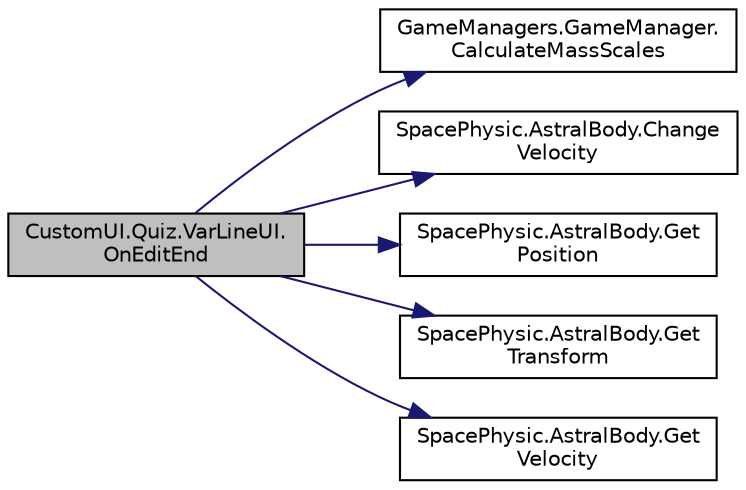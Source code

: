 digraph "CustomUI.Quiz.VarLineUI.OnEditEnd"
{
 // INTERACTIVE_SVG=YES
 // LATEX_PDF_SIZE
  edge [fontname="Helvetica",fontsize="10",labelfontname="Helvetica",labelfontsize="10"];
  node [fontname="Helvetica",fontsize="10",shape=record];
  rankdir="LR";
  Node1 [label="CustomUI.Quiz.VarLineUI.\lOnEditEnd",height=0.2,width=0.4,color="black", fillcolor="grey75", style="filled", fontcolor="black",tooltip=" "];
  Node1 -> Node2 [color="midnightblue",fontsize="10",style="solid",fontname="Helvetica"];
  Node2 [label="GameManagers.GameManager.\lCalculateMassScales",height=0.2,width=0.4,color="black", fillcolor="white", style="filled",URL="$class_game_managers_1_1_game_manager.html#ab809f66044771ece537c01978381610f",tooltip="计算质量缩放"];
  Node1 -> Node3 [color="midnightblue",fontsize="10",style="solid",fontname="Helvetica"];
  Node3 [label="SpacePhysic.AstralBody.Change\lVelocity",height=0.2,width=0.4,color="black", fillcolor="white", style="filled",URL="$class_space_physic_1_1_astral_body.html#a8c43caafe4f528c08feb450cba3c5cd7",tooltip="调整星球速度"];
  Node1 -> Node4 [color="midnightblue",fontsize="10",style="solid",fontname="Helvetica"];
  Node4 [label="SpacePhysic.AstralBody.Get\lPosition",height=0.2,width=0.4,color="black", fillcolor="white", style="filled",URL="$class_space_physic_1_1_astral_body.html#aedfd2eada72ec832dde5a2d3aea31583",tooltip="委屈位置"];
  Node1 -> Node5 [color="midnightblue",fontsize="10",style="solid",fontname="Helvetica"];
  Node5 [label="SpacePhysic.AstralBody.Get\lTransform",height=0.2,width=0.4,color="black", fillcolor="white", style="filled",URL="$class_space_physic_1_1_astral_body.html#a879cbf857765e818349e4069e7bd4064",tooltip="获取坐标"];
  Node1 -> Node6 [color="midnightblue",fontsize="10",style="solid",fontname="Helvetica"];
  Node6 [label="SpacePhysic.AstralBody.Get\lVelocity",height=0.2,width=0.4,color="black", fillcolor="white", style="filled",URL="$class_space_physic_1_1_astral_body.html#a49a47294cf00916a50c42a62cda119f0",tooltip=" "];
}
